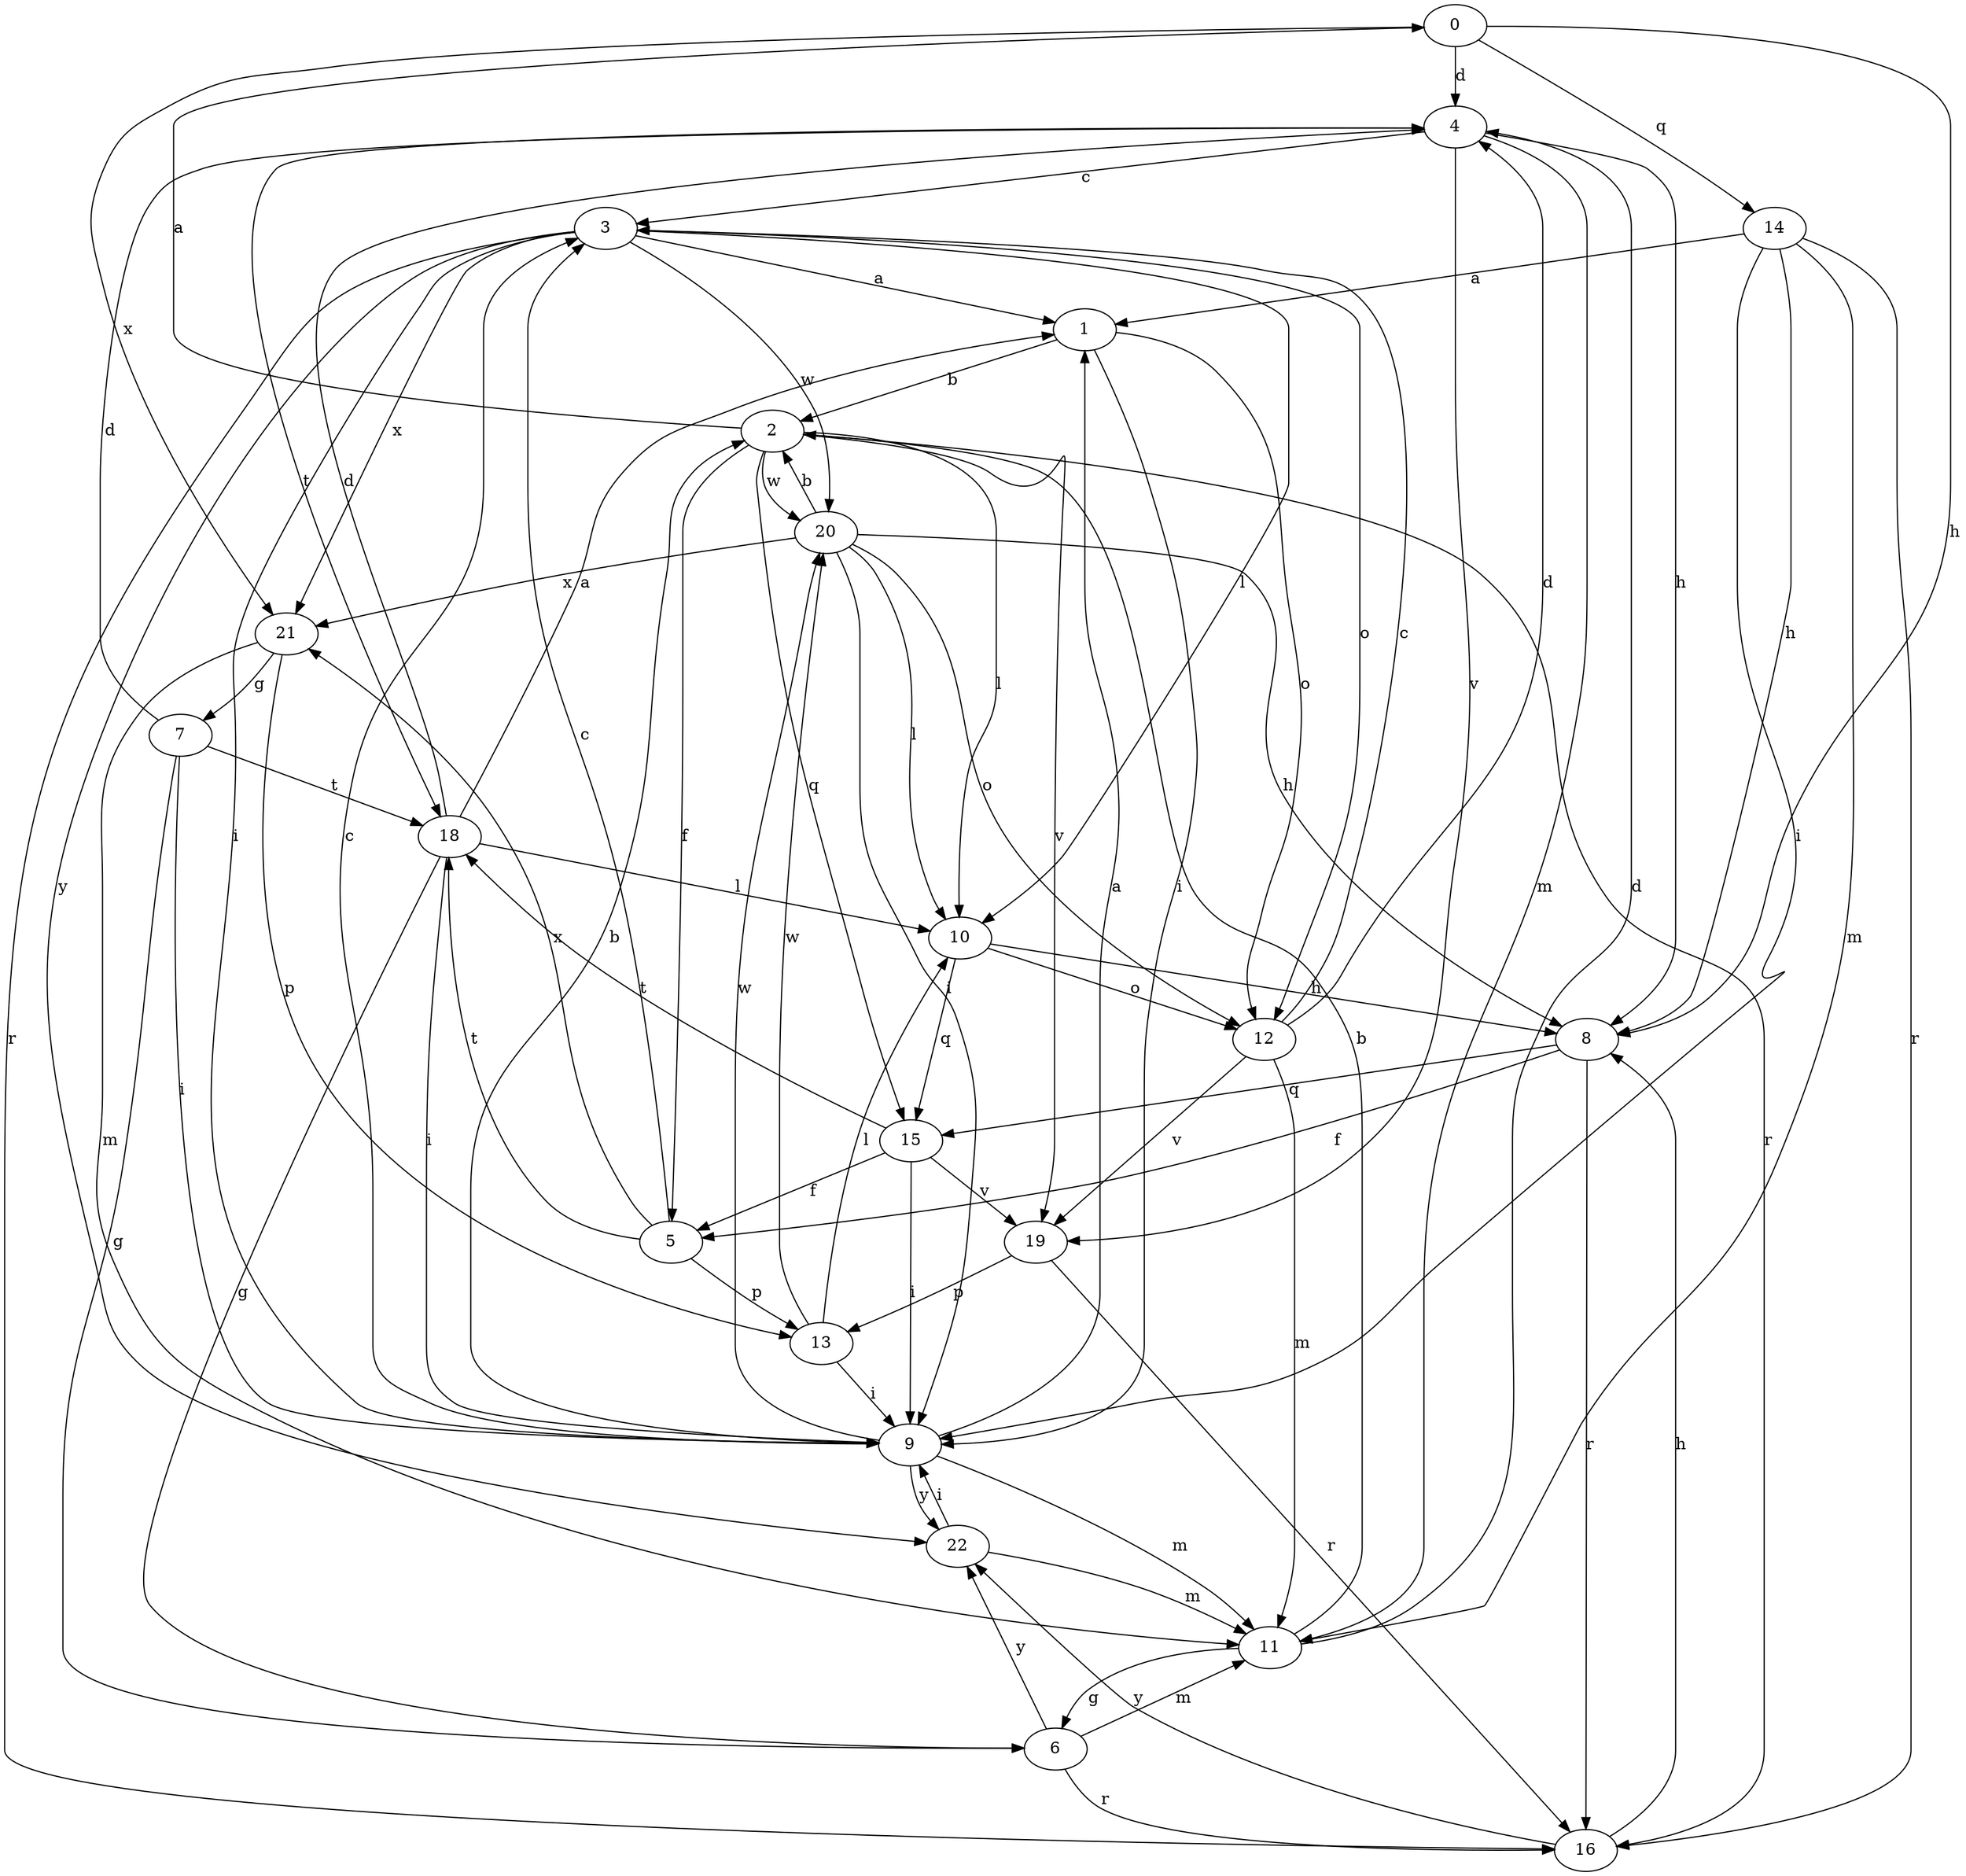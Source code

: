 strict digraph  {
0;
1;
2;
3;
4;
5;
6;
7;
8;
9;
10;
11;
12;
13;
14;
15;
16;
18;
19;
20;
21;
22;
0 -> 4  [label=d];
0 -> 8  [label=h];
0 -> 14  [label=q];
0 -> 21  [label=x];
1 -> 2  [label=b];
1 -> 9  [label=i];
1 -> 12  [label=o];
2 -> 0  [label=a];
2 -> 5  [label=f];
2 -> 10  [label=l];
2 -> 15  [label=q];
2 -> 16  [label=r];
2 -> 19  [label=v];
2 -> 20  [label=w];
3 -> 1  [label=a];
3 -> 9  [label=i];
3 -> 10  [label=l];
3 -> 12  [label=o];
3 -> 16  [label=r];
3 -> 20  [label=w];
3 -> 21  [label=x];
3 -> 22  [label=y];
4 -> 3  [label=c];
4 -> 8  [label=h];
4 -> 11  [label=m];
4 -> 18  [label=t];
4 -> 19  [label=v];
5 -> 3  [label=c];
5 -> 13  [label=p];
5 -> 18  [label=t];
5 -> 21  [label=x];
6 -> 11  [label=m];
6 -> 16  [label=r];
6 -> 22  [label=y];
7 -> 4  [label=d];
7 -> 6  [label=g];
7 -> 9  [label=i];
7 -> 18  [label=t];
8 -> 5  [label=f];
8 -> 15  [label=q];
8 -> 16  [label=r];
9 -> 1  [label=a];
9 -> 2  [label=b];
9 -> 3  [label=c];
9 -> 11  [label=m];
9 -> 20  [label=w];
9 -> 22  [label=y];
10 -> 8  [label=h];
10 -> 12  [label=o];
10 -> 15  [label=q];
11 -> 2  [label=b];
11 -> 4  [label=d];
11 -> 6  [label=g];
12 -> 3  [label=c];
12 -> 4  [label=d];
12 -> 11  [label=m];
12 -> 19  [label=v];
13 -> 9  [label=i];
13 -> 10  [label=l];
13 -> 20  [label=w];
14 -> 1  [label=a];
14 -> 8  [label=h];
14 -> 9  [label=i];
14 -> 11  [label=m];
14 -> 16  [label=r];
15 -> 5  [label=f];
15 -> 9  [label=i];
15 -> 18  [label=t];
15 -> 19  [label=v];
16 -> 8  [label=h];
16 -> 22  [label=y];
18 -> 1  [label=a];
18 -> 4  [label=d];
18 -> 6  [label=g];
18 -> 9  [label=i];
18 -> 10  [label=l];
19 -> 13  [label=p];
19 -> 16  [label=r];
20 -> 2  [label=b];
20 -> 8  [label=h];
20 -> 9  [label=i];
20 -> 10  [label=l];
20 -> 12  [label=o];
20 -> 21  [label=x];
21 -> 7  [label=g];
21 -> 11  [label=m];
21 -> 13  [label=p];
22 -> 9  [label=i];
22 -> 11  [label=m];
}
